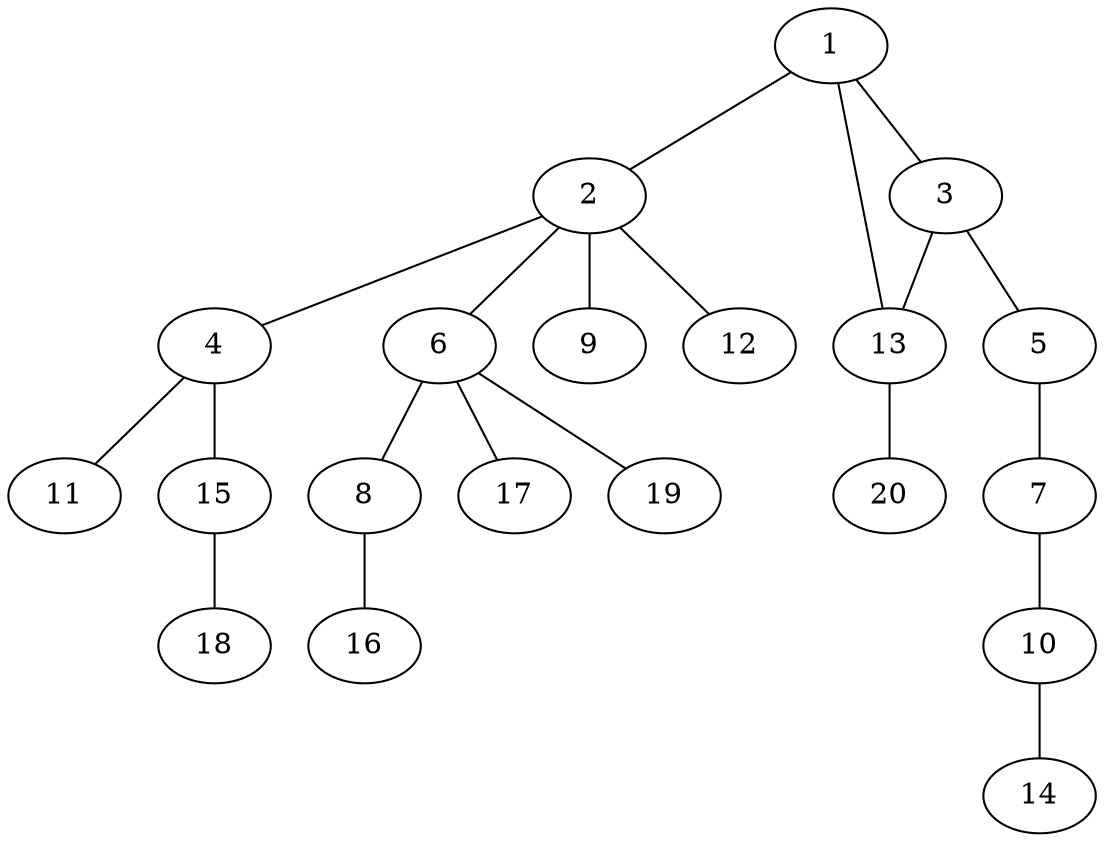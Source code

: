 graph graphname {1--2
1--3
1--13
2--4
2--6
2--9
2--12
3--5
3--13
4--11
4--15
5--7
6--8
6--17
6--19
7--10
8--16
10--14
13--20
15--18
}
